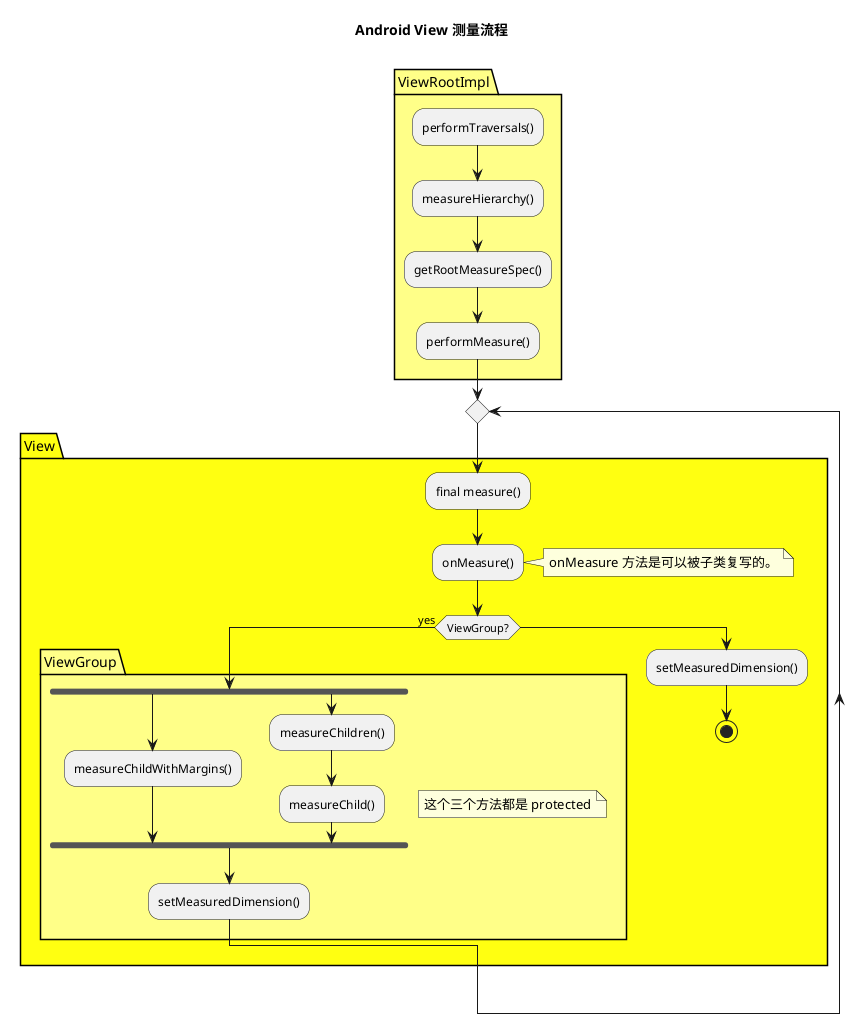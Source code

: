 @startuml

title
Android View 测量流程

end title

package ViewRootImpl #ff8 {
:performTraversals();
:measureHierarchy();
:getRootMeasureSpec();
:performMeasure();
}

repeat
package View #ff1 {
:final measure();
:onMeasure();
note right: onMeasure 方法是可以被子类复写的。

if (ViewGroup?) then (yes)

package ViewGroup #ff8 
    note right : 这个三个方法都是 protected
fork
    :measureChildWithMargins();
fork again
    :measureChildren();
    :measureChild();
end fork
:setMeasuredDimension();
}
else 
:setMeasuredDimension();
stop

' repeat while (包含 view?)
@enduml